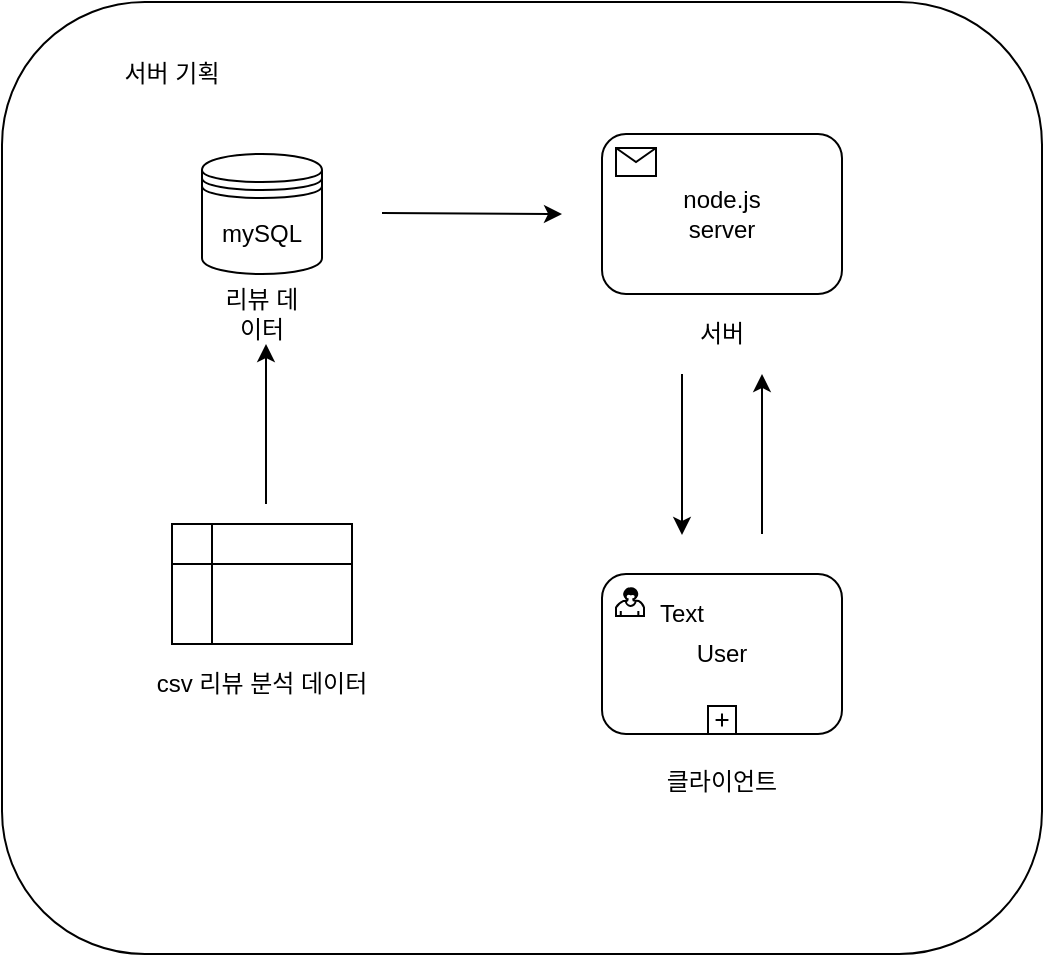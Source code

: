 <mxfile version="14.1.8" type="github">
  <diagram id="1NpPvx9ymp-RJLPuLs8M" name="Page-1">
    <mxGraphModel dx="782" dy="478" grid="1" gridSize="10" guides="1" tooltips="1" connect="1" arrows="1" fold="1" page="1" pageScale="1" pageWidth="827" pageHeight="1169" math="0" shadow="0">
      <root>
        <mxCell id="0" />
        <mxCell id="1" parent="0" />
        <mxCell id="89y9mUZ-dL7bGy3EVaST-20" value="" style="rounded=1;whiteSpace=wrap;html=1;fillColor=none;" vertex="1" parent="1">
          <mxGeometry x="60" y="24" width="520" height="476" as="geometry" />
        </mxCell>
        <mxCell id="89y9mUZ-dL7bGy3EVaST-1" value="" style="shape=datastore;whiteSpace=wrap;html=1;" vertex="1" parent="1">
          <mxGeometry x="160" y="100" width="60" height="60" as="geometry" />
        </mxCell>
        <mxCell id="89y9mUZ-dL7bGy3EVaST-2" value="mySQL" style="text;html=1;strokeColor=none;fillColor=none;align=center;verticalAlign=middle;whiteSpace=wrap;rounded=0;" vertex="1" parent="1">
          <mxGeometry x="170" y="130" width="40" height="20" as="geometry" />
        </mxCell>
        <mxCell id="89y9mUZ-dL7bGy3EVaST-3" value="리뷰 데이터" style="text;html=1;strokeColor=none;fillColor=none;align=center;verticalAlign=middle;whiteSpace=wrap;rounded=0;" vertex="1" parent="1">
          <mxGeometry x="170" y="170" width="40" height="20" as="geometry" />
        </mxCell>
        <mxCell id="89y9mUZ-dL7bGy3EVaST-4" value="" style="endArrow=classic;html=1;" edge="1" parent="1">
          <mxGeometry width="50" height="50" relative="1" as="geometry">
            <mxPoint x="250" y="129.5" as="sourcePoint" />
            <mxPoint x="340" y="130" as="targetPoint" />
          </mxGeometry>
        </mxCell>
        <mxCell id="89y9mUZ-dL7bGy3EVaST-6" value="서버" style="text;html=1;strokeColor=none;fillColor=none;align=center;verticalAlign=middle;whiteSpace=wrap;rounded=0;" vertex="1" parent="1">
          <mxGeometry x="400" y="180" width="40" height="20" as="geometry" />
        </mxCell>
        <mxCell id="89y9mUZ-dL7bGy3EVaST-10" value="node.js&lt;br&gt;server" style="html=1;whiteSpace=wrap;rounded=1;dropTarget=0;" vertex="1" parent="1">
          <mxGeometry x="360" y="90" width="120" height="80" as="geometry" />
        </mxCell>
        <mxCell id="89y9mUZ-dL7bGy3EVaST-11" value="" style="html=1;shape=message;outlineConnect=0;" vertex="1" parent="89y9mUZ-dL7bGy3EVaST-10">
          <mxGeometry width="20" height="14" relative="1" as="geometry">
            <mxPoint x="7" y="7" as="offset" />
          </mxGeometry>
        </mxCell>
        <mxCell id="89y9mUZ-dL7bGy3EVaST-13" value="" style="endArrow=classic;html=1;" edge="1" parent="1">
          <mxGeometry width="50" height="50" relative="1" as="geometry">
            <mxPoint x="400" y="210" as="sourcePoint" />
            <mxPoint x="400" y="290.5" as="targetPoint" />
          </mxGeometry>
        </mxCell>
        <mxCell id="89y9mUZ-dL7bGy3EVaST-14" value="User" style="html=1;whiteSpace=wrap;rounded=1;dropTarget=0;" vertex="1" parent="1">
          <mxGeometry x="360" y="310" width="120" height="80" as="geometry" />
        </mxCell>
        <mxCell id="89y9mUZ-dL7bGy3EVaST-15" value="" style="html=1;shape=mxgraph.bpmn.user_task;outlineConnect=0;" vertex="1" parent="89y9mUZ-dL7bGy3EVaST-14">
          <mxGeometry width="14" height="14" relative="1" as="geometry">
            <mxPoint x="7" y="7" as="offset" />
          </mxGeometry>
        </mxCell>
        <mxCell id="89y9mUZ-dL7bGy3EVaST-16" value="" style="html=1;shape=plus;outlineConnect=0;" vertex="1" parent="89y9mUZ-dL7bGy3EVaST-14">
          <mxGeometry x="0.5" y="1" width="14" height="14" relative="1" as="geometry">
            <mxPoint x="-7" y="-14" as="offset" />
          </mxGeometry>
        </mxCell>
        <mxCell id="89y9mUZ-dL7bGy3EVaST-17" value="" style="endArrow=classic;html=1;" edge="1" parent="1">
          <mxGeometry width="50" height="50" relative="1" as="geometry">
            <mxPoint x="440" y="290" as="sourcePoint" />
            <mxPoint x="440" y="210" as="targetPoint" />
          </mxGeometry>
        </mxCell>
        <mxCell id="89y9mUZ-dL7bGy3EVaST-18" value="Text" style="text;html=1;strokeColor=none;fillColor=none;align=center;verticalAlign=middle;whiteSpace=wrap;rounded=0;" vertex="1" parent="1">
          <mxGeometry x="380" y="320" width="40" height="20" as="geometry" />
        </mxCell>
        <mxCell id="89y9mUZ-dL7bGy3EVaST-19" value="클라이언트" style="text;html=1;strokeColor=none;fillColor=none;align=center;verticalAlign=middle;whiteSpace=wrap;rounded=0;" vertex="1" parent="1">
          <mxGeometry x="385" y="404" width="70" height="20" as="geometry" />
        </mxCell>
        <mxCell id="89y9mUZ-dL7bGy3EVaST-21" value="서버 기획" style="text;html=1;strokeColor=none;fillColor=none;align=center;verticalAlign=middle;whiteSpace=wrap;rounded=0;" vertex="1" parent="1">
          <mxGeometry x="100" y="50" width="90" height="20" as="geometry" />
        </mxCell>
        <mxCell id="89y9mUZ-dL7bGy3EVaST-22" value="" style="shape=internalStorage;whiteSpace=wrap;html=1;backgroundOutline=1;fillColor=none;" vertex="1" parent="1">
          <mxGeometry x="145" y="285" width="90" height="60" as="geometry" />
        </mxCell>
        <mxCell id="89y9mUZ-dL7bGy3EVaST-23" value="csv 리뷰 분석 데이터" style="text;html=1;strokeColor=none;fillColor=none;align=center;verticalAlign=middle;whiteSpace=wrap;rounded=0;" vertex="1" parent="1">
          <mxGeometry x="130" y="355" width="120" height="20" as="geometry" />
        </mxCell>
        <mxCell id="89y9mUZ-dL7bGy3EVaST-24" value="" style="endArrow=classic;html=1;entryX=0.75;entryY=1;entryDx=0;entryDy=0;" edge="1" parent="1">
          <mxGeometry width="50" height="50" relative="1" as="geometry">
            <mxPoint x="192" y="275" as="sourcePoint" />
            <mxPoint x="192" y="195" as="targetPoint" />
          </mxGeometry>
        </mxCell>
      </root>
    </mxGraphModel>
  </diagram>
</mxfile>
